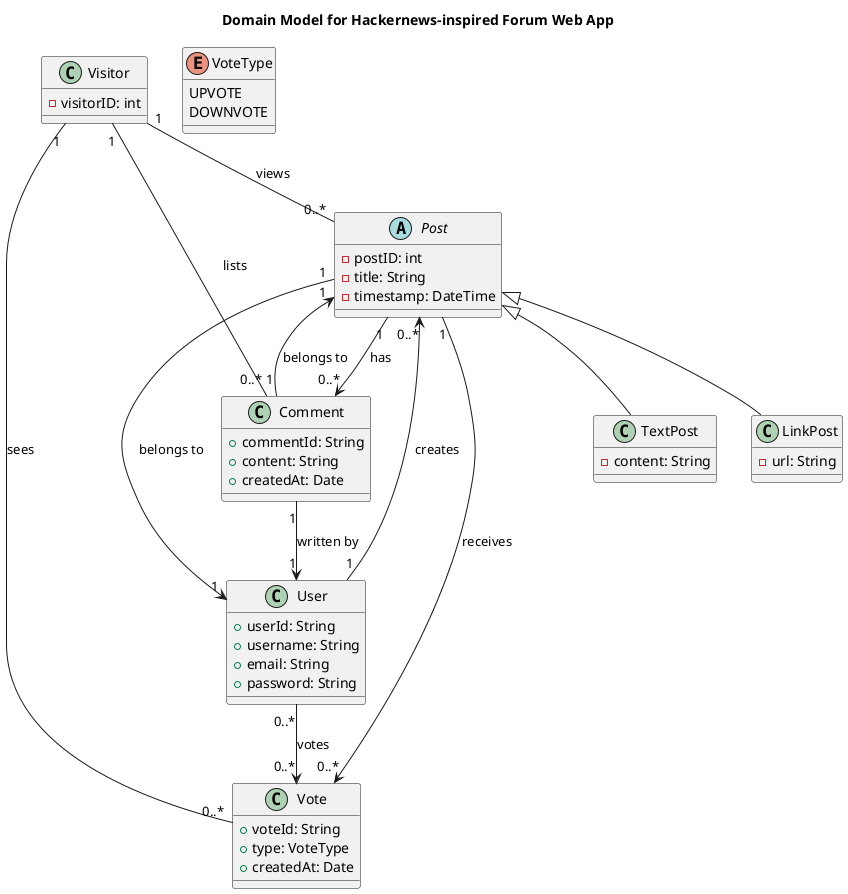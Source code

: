 @startuml Domain Model Diagram

title Domain Model for Hackernews-inspired Forum Web App

class Visitor {
  - visitorID: int
}

class User {
    +userId: String
    +username: String
    +email: String
    +password: String
}

abstract class Post {
  - postID: int
  - title: String
  - timestamp: DateTime
}

class TextPost {
  - content: String
}

class LinkPost {
  - url: String
}

class Comment {
    +commentId: String
    +content: String
    +createdAt: Date
}

class Vote {
    +voteId: String
    +type: VoteType
    +createdAt: Date
}

enum VoteType {
    UPVOTE
    DOWNVOTE
}

User "1" --> "0..*" Post : creates
Visitor "1" -- "0..*" Post : views
Visitor "1" -- "0..*" Comment : lists
Visitor "1" -- "0..*" Vote : sees
Post "1" --> "1" User : belongs to
Post "1" --> "0..*" Comment : has
Comment "1" --> "1" Post : belongs to
Comment "1" --> "1" User : written by
User "0..*" --> "0..*" Vote : votes
Post "1" --> "0..*" Vote : receives
Post <|-- TextPost
Post <|-- LinkPost

@enduml
